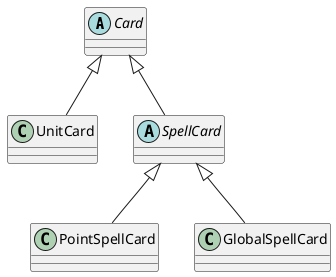 @startuml
    abstract class Card{
        
    }
    class UnitCard{
    
    }
    abstract SpellCard{
        
    }
    class PointSpellCard{
        
    }
    class GlobalSpellCard{
        
    }
    
    Card <|-- SpellCard
    Card <|-- UnitCard
    SpellCard <|-- GlobalSpellCard
    SpellCard <|-- PointSpellCard
    
@enduml